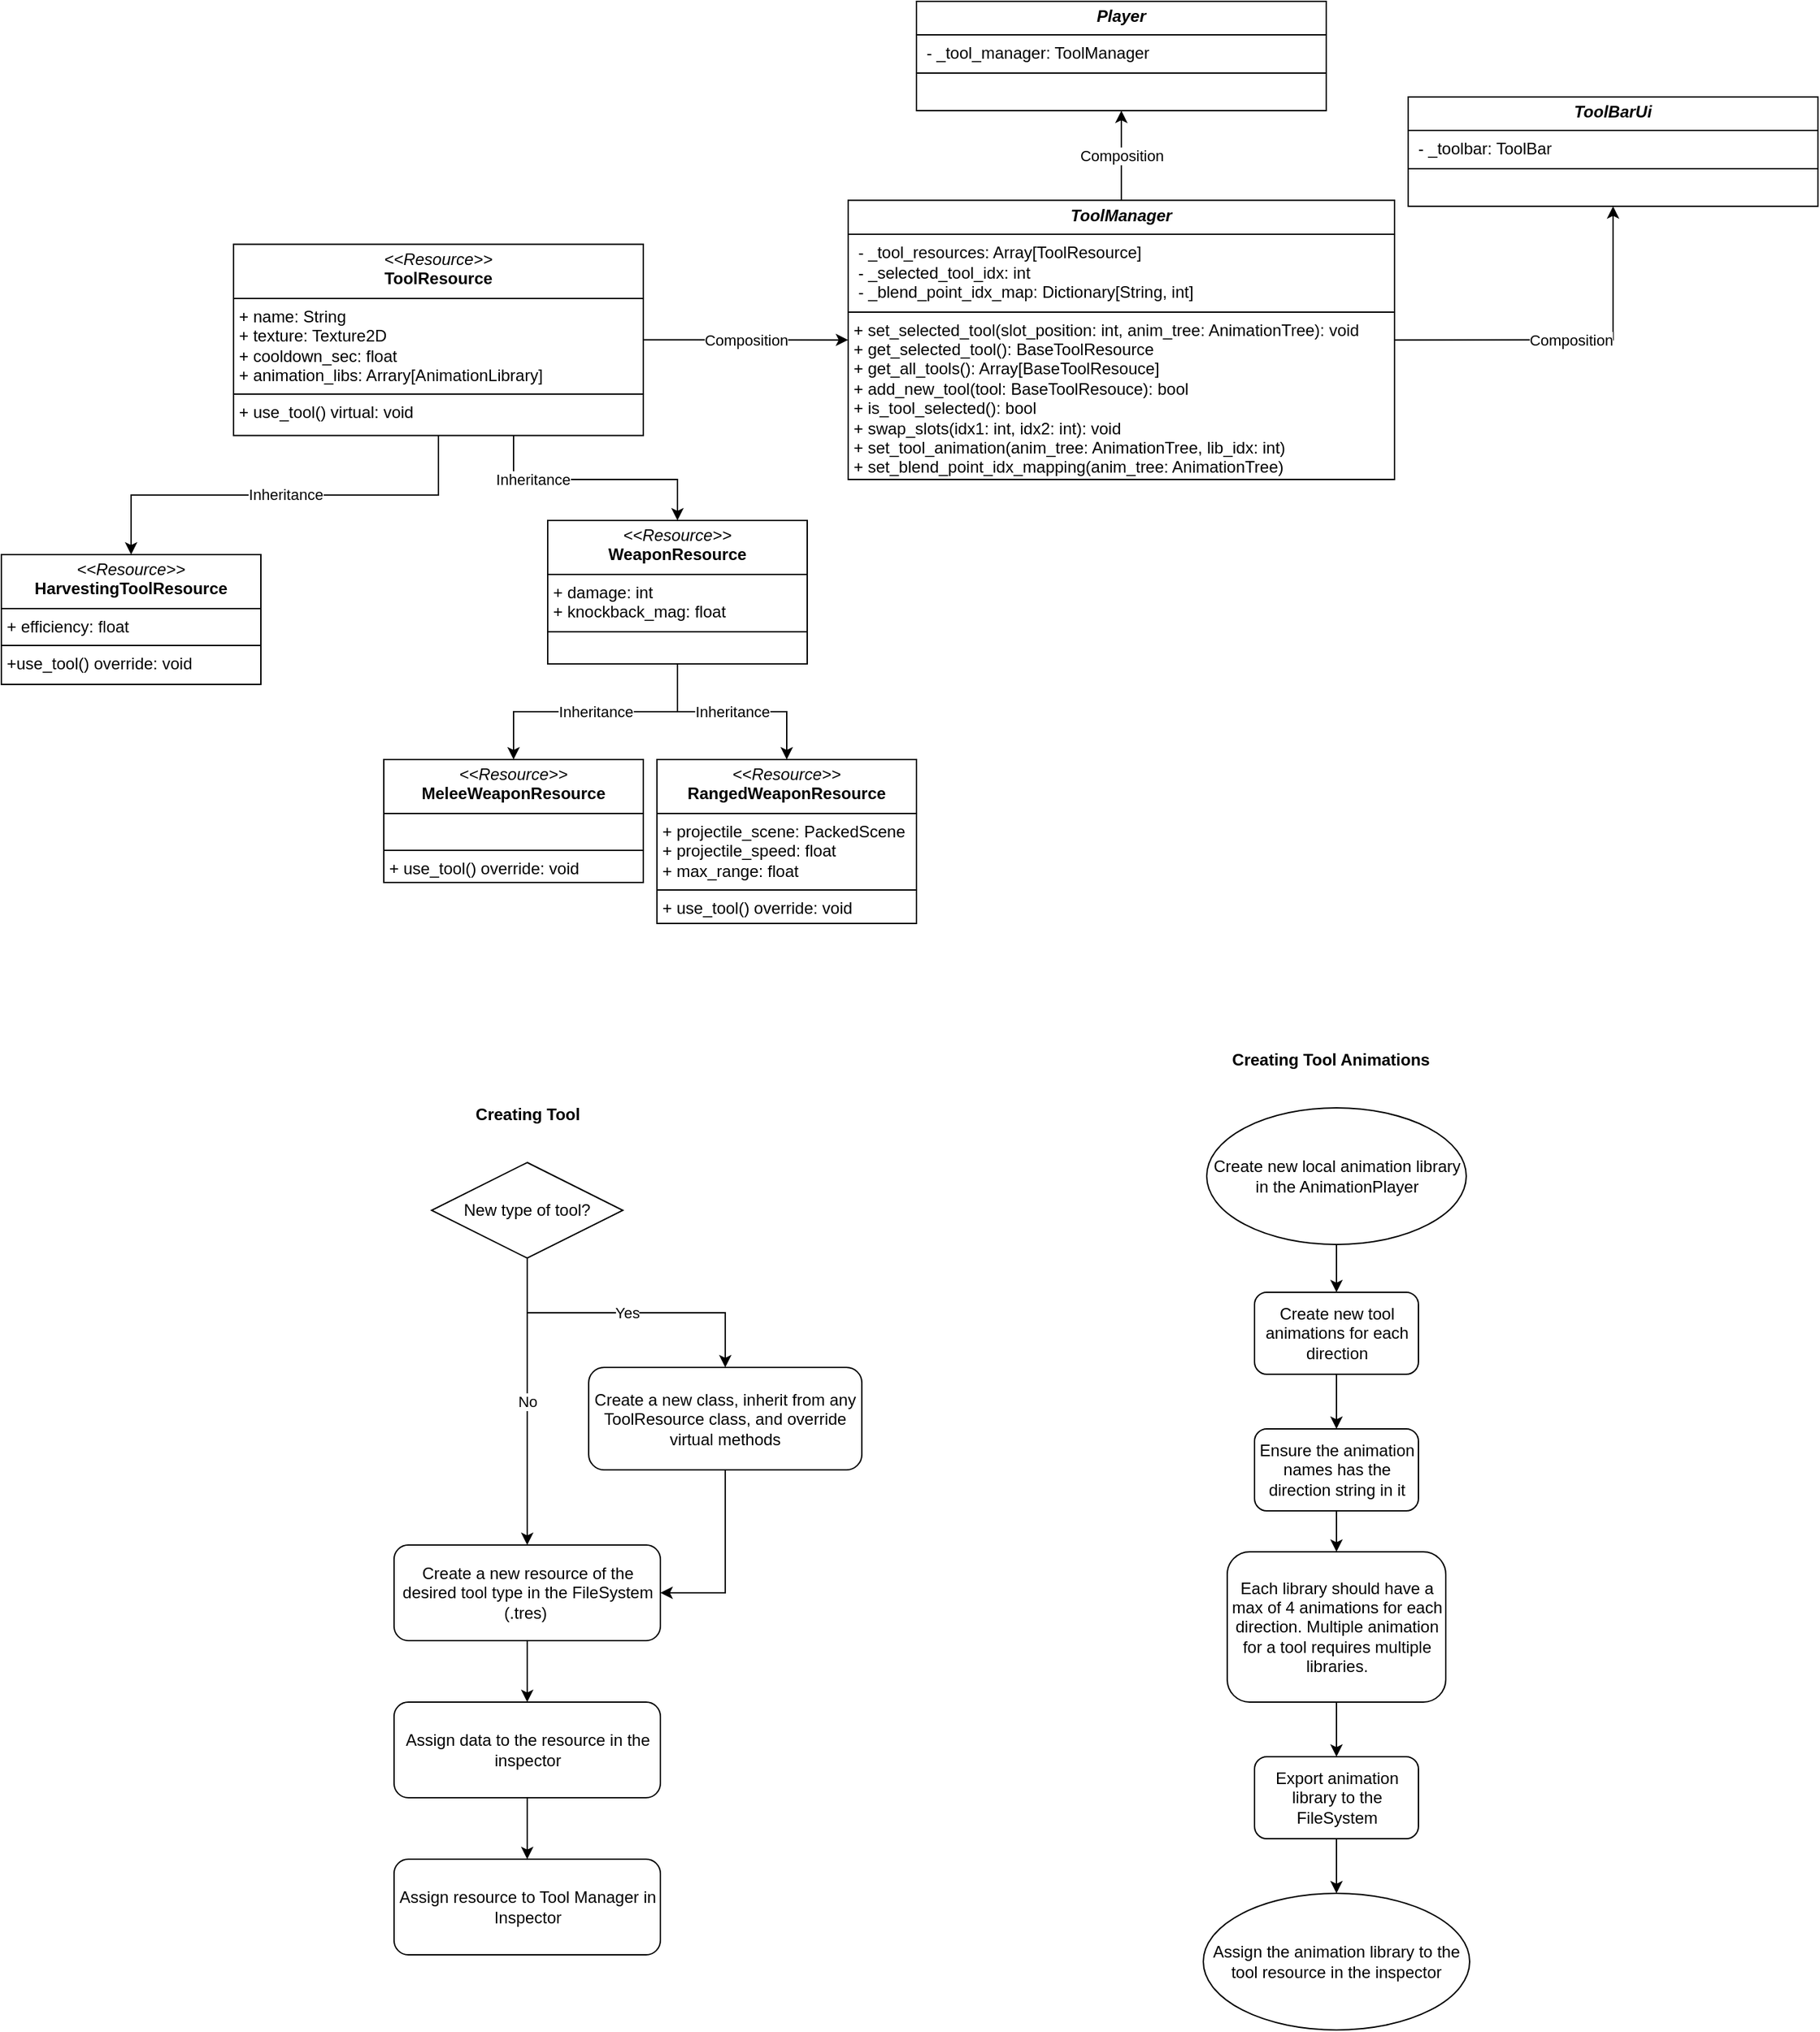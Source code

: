 <mxfile version="28.0.7">
  <diagram name="Page-1" id="_loqRK9usO6gleROTSlI">
    <mxGraphModel dx="2275" dy="-1406" grid="1" gridSize="10" guides="1" tooltips="1" connect="1" arrows="1" fold="1" page="1" pageScale="1" pageWidth="850" pageHeight="1100" math="0" shadow="0">
      <root>
        <mxCell id="0" />
        <mxCell id="1" parent="0" />
        <mxCell id="QgA3izjE_mY8pZIgnn4d-31" value="Composition" style="edgeStyle=orthogonalEdgeStyle;rounded=0;orthogonalLoop=1;jettySize=auto;html=1;entryX=0.5;entryY=1;entryDx=0;entryDy=0;" parent="1" source="QgA3izjE_mY8pZIgnn4d-32" target="gNF1ruejhhysIF4IgIq5-34" edge="1">
          <mxGeometry relative="1" as="geometry">
            <mxPoint x="130" y="2660" as="targetPoint" />
          </mxGeometry>
        </mxCell>
        <mxCell id="QgA3izjE_mY8pZIgnn4d-57" value="Composition" style="edgeStyle=orthogonalEdgeStyle;rounded=0;orthogonalLoop=1;jettySize=auto;html=1;exitX=1;exitY=0.5;exitDx=0;exitDy=0;entryX=0.5;entryY=1;entryDx=0;entryDy=0;" parent="1" source="QgA3izjE_mY8pZIgnn4d-32" target="QgA3izjE_mY8pZIgnn4d-56" edge="1">
          <mxGeometry relative="1" as="geometry" />
        </mxCell>
        <mxCell id="QgA3izjE_mY8pZIgnn4d-32" value="&lt;p style=&quot;margin:0px;margin-top:4px;text-align:center;&quot;&gt;&lt;i&gt;&lt;b&gt;ToolManager&lt;/b&gt;&lt;/i&gt;&lt;/p&gt;&lt;hr size=&quot;1&quot; style=&quot;border-style:solid;&quot;&gt;&lt;p style=&quot;margin:0px;margin-left:4px;&quot;&gt;&lt;span style=&quot;background-color: transparent; color: light-dark(rgb(0, 0, 0), rgb(255, 255, 255));&quot;&gt;&amp;nbsp;- _tool_resources: Array[ToolResource]&lt;/span&gt;&lt;/p&gt;&lt;p style=&quot;margin:0px;margin-left:4px;&quot;&gt;&lt;span style=&quot;background-color: transparent; color: light-dark(rgb(0, 0, 0), rgb(255, 255, 255));&quot;&gt;&amp;nbsp;- _selected_tool_idx: int&lt;/span&gt;&lt;/p&gt;&lt;p style=&quot;margin:0px;margin-left:4px;&quot;&gt;&amp;nbsp;- _blend_point_idx_map: Dictionary[String, int]&lt;/p&gt;&lt;hr size=&quot;1&quot; style=&quot;border-style:solid;&quot;&gt;&lt;p style=&quot;margin:0px;margin-left:4px;&quot;&gt;+ set_selected_tool(slot_position: int, anim_tree: AnimationTree): void&lt;/p&gt;&lt;p style=&quot;margin:0px;margin-left:4px;&quot;&gt;+ get_selected_tool(): BaseToolResource&lt;/p&gt;&lt;p style=&quot;margin:0px;margin-left:4px;&quot;&gt;+ get_all_tools(): Array[BaseToolResouce]&lt;/p&gt;&lt;p style=&quot;margin:0px;margin-left:4px;&quot;&gt;+ add_new_tool(tool: BaseToolResouce): bool&lt;/p&gt;&lt;p style=&quot;margin:0px;margin-left:4px;&quot;&gt;+&amp;nbsp;is_tool_selected(): bool&lt;/p&gt;&lt;p style=&quot;margin:0px;margin-left:4px;&quot;&gt;+ swap_slots(idx1: int, idx2: int): void&lt;/p&gt;&lt;p style=&quot;margin:0px;margin-left:4px;&quot;&gt;+ set_tool_animation(anim_tree: AnimationTree, lib_idx: int)&lt;/p&gt;&lt;p style=&quot;margin:0px;margin-left:4px;&quot;&gt;+ set_blend_point_idx_mapping(anim_tree: AnimationTree)&lt;/p&gt;" style="verticalAlign=top;align=left;overflow=fill;html=1;whiteSpace=wrap;" parent="1" vertex="1">
          <mxGeometry x="-70" y="2735.63" width="400" height="204.37" as="geometry" />
        </mxCell>
        <mxCell id="QgA3izjE_mY8pZIgnn4d-45" value="Inheritance" style="edgeStyle=orthogonalEdgeStyle;rounded=0;orthogonalLoop=1;jettySize=auto;html=1;exitX=0.5;exitY=1;exitDx=0;exitDy=0;entryX=0.5;entryY=0;entryDx=0;entryDy=0;" parent="1" source="QgA3izjE_mY8pZIgnn4d-44" target="QgA3izjE_mY8pZIgnn4d-47" edge="1">
          <mxGeometry x="0.002" relative="1" as="geometry">
            <mxPoint x="-110" y="2995" as="targetPoint" />
            <Array as="points">
              <mxPoint x="-315" y="2890" />
              <mxPoint x="-315" y="2940" />
              <mxPoint x="-195" y="2940" />
            </Array>
            <mxPoint as="offset" />
          </mxGeometry>
        </mxCell>
        <mxCell id="QgA3izjE_mY8pZIgnn4d-49" value="Inheritance" style="edgeStyle=orthogonalEdgeStyle;rounded=0;orthogonalLoop=1;jettySize=auto;html=1;exitX=0.5;exitY=1;exitDx=0;exitDy=0;entryX=0.5;entryY=0;entryDx=0;entryDy=0;" parent="1" source="QgA3izjE_mY8pZIgnn4d-44" target="QgA3izjE_mY8pZIgnn4d-48" edge="1">
          <mxGeometry relative="1" as="geometry" />
        </mxCell>
        <mxCell id="QgA3izjE_mY8pZIgnn4d-55" value="Composition" style="edgeStyle=orthogonalEdgeStyle;rounded=0;orthogonalLoop=1;jettySize=auto;html=1;exitX=1;exitY=0.5;exitDx=0;exitDy=0;entryX=0;entryY=0.5;entryDx=0;entryDy=0;" parent="1" source="QgA3izjE_mY8pZIgnn4d-44" target="QgA3izjE_mY8pZIgnn4d-32" edge="1">
          <mxGeometry relative="1" as="geometry" />
        </mxCell>
        <mxCell id="QgA3izjE_mY8pZIgnn4d-44" value="&lt;p style=&quot;margin:0px;margin-top:4px;text-align:center;&quot;&gt;&lt;i&gt;&amp;lt;&amp;lt;&lt;/i&gt;&lt;i&gt;Resource&lt;/i&gt;&lt;i&gt;&amp;gt;&amp;gt;&lt;/i&gt;&lt;br&gt;&lt;b&gt;ToolResource&lt;/b&gt;&lt;/p&gt;&lt;hr size=&quot;1&quot; style=&quot;border-style:solid;&quot;&gt;&lt;p style=&quot;margin:0px;margin-left:4px;&quot;&gt;&lt;span style=&quot;background-color: transparent; color: light-dark(rgb(0, 0, 0), rgb(255, 255, 255));&quot;&gt;+ name: String&lt;/span&gt;&lt;/p&gt;&lt;p style=&quot;margin: 0px 0px 0px 4px;&quot;&gt;+ texture: Texture2D&lt;/p&gt;&lt;p style=&quot;margin: 0px 0px 0px 4px;&quot;&gt;+ cooldown_sec: float&lt;/p&gt;&lt;p style=&quot;margin: 0px 0px 0px 4px;&quot;&gt;+ animation_libs: Arrary[AnimationLibrary]&lt;/p&gt;&lt;hr size=&quot;1&quot; style=&quot;border-style:solid;&quot;&gt;&lt;p style=&quot;margin:0px;margin-left:4px;&quot;&gt;+ use_tool() virtual: void&lt;/p&gt;" style="verticalAlign=top;align=left;overflow=fill;html=1;whiteSpace=wrap;" parent="1" vertex="1">
          <mxGeometry x="-520" y="2767.81" width="300" height="140" as="geometry" />
        </mxCell>
        <mxCell id="QgA3izjE_mY8pZIgnn4d-53" value="Inheritance" style="edgeStyle=orthogonalEdgeStyle;rounded=0;orthogonalLoop=1;jettySize=auto;html=1;entryX=0.5;entryY=0;entryDx=0;entryDy=0;" parent="1" source="QgA3izjE_mY8pZIgnn4d-47" target="QgA3izjE_mY8pZIgnn4d-52" edge="1">
          <mxGeometry relative="1" as="geometry" />
        </mxCell>
        <mxCell id="QgA3izjE_mY8pZIgnn4d-54" value="Inheritance" style="edgeStyle=orthogonalEdgeStyle;rounded=0;orthogonalLoop=1;jettySize=auto;html=1;entryX=0.5;entryY=0;entryDx=0;entryDy=0;" parent="1" source="QgA3izjE_mY8pZIgnn4d-47" target="QgA3izjE_mY8pZIgnn4d-51" edge="1">
          <mxGeometry relative="1" as="geometry" />
        </mxCell>
        <mxCell id="QgA3izjE_mY8pZIgnn4d-47" value="&lt;p style=&quot;margin:0px;margin-top:4px;text-align:center;&quot;&gt;&lt;i&gt;&amp;lt;&amp;lt;Resource&amp;gt;&amp;gt;&lt;/i&gt;&lt;br&gt;&lt;b&gt;WeaponResource&lt;/b&gt;&lt;/p&gt;&lt;hr size=&quot;1&quot; style=&quot;border-style:solid;&quot;&gt;&lt;p style=&quot;margin: 0px 0px 0px 4px;&quot;&gt;&lt;span style=&quot;background-color: transparent; color: light-dark(rgb(0, 0, 0), rgb(255, 255, 255));&quot;&gt;+ damage: int&lt;/span&gt;&lt;/p&gt;&lt;p style=&quot;margin: 0px 0px 0px 4px;&quot;&gt;+ knockback_mag: float&lt;/p&gt;&lt;hr size=&quot;1&quot; style=&quot;border-style:solid;&quot;&gt;&lt;p style=&quot;margin: 0px 0px 0px 4px;&quot;&gt;&lt;br&gt;&lt;/p&gt;" style="verticalAlign=top;align=left;overflow=fill;html=1;whiteSpace=wrap;" parent="1" vertex="1">
          <mxGeometry x="-290" y="2970" width="190" height="105" as="geometry" />
        </mxCell>
        <mxCell id="QgA3izjE_mY8pZIgnn4d-48" value="&lt;p style=&quot;margin:0px;margin-top:4px;text-align:center;&quot;&gt;&lt;i&gt;&amp;lt;&amp;lt;Resource&amp;gt;&amp;gt;&lt;/i&gt;&lt;br&gt;&lt;b&gt;HarvestingToolResource&lt;/b&gt;&lt;/p&gt;&lt;hr size=&quot;1&quot; style=&quot;border-style:solid;&quot;&gt;&lt;p style=&quot;margin: 0px 0px 0px 4px;&quot;&gt;&lt;span style=&quot;background-color: transparent; color: light-dark(rgb(0, 0, 0), rgb(255, 255, 255));&quot;&gt;+ efficiency: float&lt;/span&gt;&lt;/p&gt;&lt;hr size=&quot;1&quot; style=&quot;border-style:solid;&quot;&gt;&lt;p style=&quot;margin: 0px 0px 0px 4px;&quot;&gt;+use_tool() override: void&lt;/p&gt;&lt;p style=&quot;margin: 0px 0px 0px 4px;&quot;&gt;&lt;br&gt;&lt;/p&gt;" style="verticalAlign=top;align=left;overflow=fill;html=1;whiteSpace=wrap;" parent="1" vertex="1">
          <mxGeometry x="-690" y="2995" width="190" height="95" as="geometry" />
        </mxCell>
        <mxCell id="QgA3izjE_mY8pZIgnn4d-51" value="&lt;p style=&quot;margin:0px;margin-top:4px;text-align:center;&quot;&gt;&lt;i&gt;&amp;lt;&amp;lt;Resource&amp;gt;&amp;gt;&lt;/i&gt;&lt;br&gt;&lt;b&gt;MeleeWeaponResource&lt;/b&gt;&lt;/p&gt;&lt;hr size=&quot;1&quot; style=&quot;border-style:solid;&quot;&gt;&lt;p style=&quot;margin: 0px 0px 0px 4px;&quot;&gt;&lt;span style=&quot;background-color: transparent; color: light-dark(rgb(0, 0, 0), rgb(255, 255, 255));&quot;&gt;&lt;br&gt;&lt;/span&gt;&lt;/p&gt;&lt;hr size=&quot;1&quot; style=&quot;border-style:solid;&quot;&gt;&lt;p style=&quot;margin: 0px 0px 0px 4px;&quot;&gt;+ use_tool() override: void&lt;/p&gt;" style="verticalAlign=top;align=left;overflow=fill;html=1;whiteSpace=wrap;" parent="1" vertex="1">
          <mxGeometry x="-410" y="3145" width="190" height="90" as="geometry" />
        </mxCell>
        <mxCell id="QgA3izjE_mY8pZIgnn4d-52" value="&lt;p style=&quot;margin:0px;margin-top:4px;text-align:center;&quot;&gt;&lt;i&gt;&amp;lt;&amp;lt;Resource&amp;gt;&amp;gt;&lt;/i&gt;&lt;br&gt;&lt;b&gt;RangedWeaponResource&lt;/b&gt;&lt;/p&gt;&lt;hr size=&quot;1&quot; style=&quot;border-style:solid;&quot;&gt;&lt;p style=&quot;margin: 0px 0px 0px 4px;&quot;&gt;+ projectile_scene: PackedScene&lt;/p&gt;&lt;p style=&quot;margin: 0px 0px 0px 4px;&quot;&gt;+ projectile_speed: float&lt;/p&gt;&lt;p style=&quot;margin: 0px 0px 0px 4px;&quot;&gt;+ max_range: float&lt;/p&gt;&lt;hr size=&quot;1&quot; style=&quot;border-style:solid;&quot;&gt;&lt;p style=&quot;margin: 0px 0px 0px 4px;&quot;&gt;+ use_tool() override: void&lt;/p&gt;" style="verticalAlign=top;align=left;overflow=fill;html=1;whiteSpace=wrap;" parent="1" vertex="1">
          <mxGeometry x="-210" y="3145" width="190" height="120" as="geometry" />
        </mxCell>
        <mxCell id="QgA3izjE_mY8pZIgnn4d-56" value="&lt;p style=&quot;margin:0px;margin-top:4px;text-align:center;&quot;&gt;&lt;i&gt;&lt;b&gt;ToolBarUi&lt;/b&gt;&lt;/i&gt;&lt;/p&gt;&lt;hr size=&quot;1&quot; style=&quot;border-style:solid;&quot;&gt;&lt;p style=&quot;margin:0px;margin-left:4px;&quot;&gt;&lt;span style=&quot;background-color: transparent; color: light-dark(rgb(0, 0, 0), rgb(255, 255, 255));&quot;&gt;&amp;nbsp;-&lt;/span&gt;&lt;span style=&quot;background-color: transparent; color: light-dark(rgb(0, 0, 0), rgb(255, 255, 255));&quot;&gt;&amp;nbsp;_toolbar: ToolBar&lt;/span&gt;&lt;span style=&quot;background-color: transparent; color: light-dark(rgb(0, 0, 0), rgb(255, 255, 255));&quot;&gt;&lt;br&gt;&lt;/span&gt;&lt;/p&gt;&lt;hr size=&quot;1&quot; style=&quot;border-style:solid;&quot;&gt;&lt;p style=&quot;margin:0px;margin-left:4px;&quot;&gt;&lt;br&gt;&lt;/p&gt;" style="verticalAlign=top;align=left;overflow=fill;html=1;whiteSpace=wrap;" parent="1" vertex="1">
          <mxGeometry x="340" y="2660" width="300" height="80" as="geometry" />
        </mxCell>
        <mxCell id="gNF1ruejhhysIF4IgIq5-3" value="" style="edgeStyle=orthogonalEdgeStyle;rounded=0;orthogonalLoop=1;jettySize=auto;html=1;" parent="1" source="gNF1ruejhhysIF4IgIq5-1" target="gNF1ruejhhysIF4IgIq5-2" edge="1">
          <mxGeometry relative="1" as="geometry" />
        </mxCell>
        <mxCell id="gNF1ruejhhysIF4IgIq5-1" value="Create new local animation library in the AnimationPlayer" style="ellipse;whiteSpace=wrap;html=1;" parent="1" vertex="1">
          <mxGeometry x="192.5" y="3400" width="190" height="100" as="geometry" />
        </mxCell>
        <mxCell id="gNF1ruejhhysIF4IgIq5-5" value="" style="edgeStyle=orthogonalEdgeStyle;rounded=0;orthogonalLoop=1;jettySize=auto;html=1;" parent="1" source="gNF1ruejhhysIF4IgIq5-2" target="gNF1ruejhhysIF4IgIq5-4" edge="1">
          <mxGeometry relative="1" as="geometry" />
        </mxCell>
        <mxCell id="gNF1ruejhhysIF4IgIq5-2" value="Create new tool animations for each direction" style="rounded=1;whiteSpace=wrap;html=1;" parent="1" vertex="1">
          <mxGeometry x="227.5" y="3535" width="120" height="60" as="geometry" />
        </mxCell>
        <mxCell id="gNF1ruejhhysIF4IgIq5-13" value="" style="edgeStyle=orthogonalEdgeStyle;rounded=0;orthogonalLoop=1;jettySize=auto;html=1;" parent="1" source="gNF1ruejhhysIF4IgIq5-4" target="gNF1ruejhhysIF4IgIq5-12" edge="1">
          <mxGeometry relative="1" as="geometry" />
        </mxCell>
        <mxCell id="gNF1ruejhhysIF4IgIq5-4" value="Ensure the animation names has the direction string in it" style="rounded=1;whiteSpace=wrap;html=1;" parent="1" vertex="1">
          <mxGeometry x="227.5" y="3635" width="120" height="60" as="geometry" />
        </mxCell>
        <mxCell id="gNF1ruejhhysIF4IgIq5-15" value="" style="edgeStyle=orthogonalEdgeStyle;rounded=0;orthogonalLoop=1;jettySize=auto;html=1;" parent="1" source="gNF1ruejhhysIF4IgIq5-6" target="gNF1ruejhhysIF4IgIq5-10" edge="1">
          <mxGeometry relative="1" as="geometry" />
        </mxCell>
        <mxCell id="gNF1ruejhhysIF4IgIq5-6" value="Export animation library to the FileSystem" style="rounded=1;whiteSpace=wrap;html=1;" parent="1" vertex="1">
          <mxGeometry x="227.5" y="3875" width="120" height="60" as="geometry" />
        </mxCell>
        <mxCell id="gNF1ruejhhysIF4IgIq5-10" value="Assign the animation library to the tool resource in the inspector" style="ellipse;whiteSpace=wrap;html=1;" parent="1" vertex="1">
          <mxGeometry x="190" y="3975" width="195" height="100" as="geometry" />
        </mxCell>
        <mxCell id="gNF1ruejhhysIF4IgIq5-14" value="" style="edgeStyle=orthogonalEdgeStyle;rounded=0;orthogonalLoop=1;jettySize=auto;html=1;" parent="1" source="gNF1ruejhhysIF4IgIq5-12" target="gNF1ruejhhysIF4IgIq5-6" edge="1">
          <mxGeometry relative="1" as="geometry" />
        </mxCell>
        <mxCell id="gNF1ruejhhysIF4IgIq5-12" value="Each library should have a max of 4 animations for each direction. Multiple animation for a tool requires multiple libraries." style="rounded=1;whiteSpace=wrap;html=1;" parent="1" vertex="1">
          <mxGeometry x="207.5" y="3725" width="160" height="110" as="geometry" />
        </mxCell>
        <mxCell id="gNF1ruejhhysIF4IgIq5-16" value="&lt;b&gt;Creating Tool Animations&lt;/b&gt;" style="text;html=1;align=center;verticalAlign=middle;resizable=0;points=[];autosize=1;strokeColor=none;fillColor=none;" parent="1" vertex="1">
          <mxGeometry x="197.5" y="3350" width="170" height="30" as="geometry" />
        </mxCell>
        <mxCell id="gNF1ruejhhysIF4IgIq5-17" value="&lt;b&gt;Creating Tool&lt;/b&gt;" style="text;html=1;align=center;verticalAlign=middle;resizable=0;points=[];autosize=1;strokeColor=none;fillColor=none;" parent="1" vertex="1">
          <mxGeometry x="-355" y="3390" width="100" height="30" as="geometry" />
        </mxCell>
        <mxCell id="gNF1ruejhhysIF4IgIq5-33" value="" style="edgeStyle=orthogonalEdgeStyle;rounded=0;orthogonalLoop=1;jettySize=auto;html=1;" parent="1" source="gNF1ruejhhysIF4IgIq5-21" target="gNF1ruejhhysIF4IgIq5-32" edge="1">
          <mxGeometry relative="1" as="geometry" />
        </mxCell>
        <mxCell id="gNF1ruejhhysIF4IgIq5-21" value="Create a new resource of the desired tool type in the FileSystem (.tres)&amp;nbsp;" style="rounded=1;whiteSpace=wrap;html=1;" parent="1" vertex="1">
          <mxGeometry x="-402.5" y="3720" width="195" height="70" as="geometry" />
        </mxCell>
        <mxCell id="gNF1ruejhhysIF4IgIq5-27" value="Yes" style="edgeStyle=orthogonalEdgeStyle;rounded=0;orthogonalLoop=1;jettySize=auto;html=1;entryX=0.5;entryY=0;entryDx=0;entryDy=0;" parent="1" source="gNF1ruejhhysIF4IgIq5-23" target="gNF1ruejhhysIF4IgIq5-24" edge="1">
          <mxGeometry relative="1" as="geometry" />
        </mxCell>
        <mxCell id="gNF1ruejhhysIF4IgIq5-31" value="No" style="edgeStyle=orthogonalEdgeStyle;rounded=0;orthogonalLoop=1;jettySize=auto;html=1;" parent="1" source="gNF1ruejhhysIF4IgIq5-23" target="gNF1ruejhhysIF4IgIq5-21" edge="1">
          <mxGeometry relative="1" as="geometry" />
        </mxCell>
        <mxCell id="gNF1ruejhhysIF4IgIq5-23" value="New type of tool?" style="rhombus;whiteSpace=wrap;html=1;" parent="1" vertex="1">
          <mxGeometry x="-375" y="3440" width="140" height="70" as="geometry" />
        </mxCell>
        <mxCell id="gNF1ruejhhysIF4IgIq5-30" style="edgeStyle=orthogonalEdgeStyle;rounded=0;orthogonalLoop=1;jettySize=auto;html=1;entryX=1;entryY=0.5;entryDx=0;entryDy=0;" parent="1" source="gNF1ruejhhysIF4IgIq5-24" target="gNF1ruejhhysIF4IgIq5-21" edge="1">
          <mxGeometry relative="1" as="geometry" />
        </mxCell>
        <mxCell id="gNF1ruejhhysIF4IgIq5-24" value="Create a new class, inherit from any ToolResource class, and override virtual methods" style="rounded=1;whiteSpace=wrap;html=1;" parent="1" vertex="1">
          <mxGeometry x="-260" y="3590" width="200" height="75" as="geometry" />
        </mxCell>
        <mxCell id="b3SMdrg9AmwqVpzEfQq1-2" value="" style="edgeStyle=orthogonalEdgeStyle;rounded=0;orthogonalLoop=1;jettySize=auto;html=1;" edge="1" parent="1" source="gNF1ruejhhysIF4IgIq5-32" target="b3SMdrg9AmwqVpzEfQq1-1">
          <mxGeometry relative="1" as="geometry" />
        </mxCell>
        <mxCell id="gNF1ruejhhysIF4IgIq5-32" value="Assign data to the resource in the inspector" style="rounded=1;whiteSpace=wrap;html=1;" parent="1" vertex="1">
          <mxGeometry x="-402.5" y="3835" width="195" height="70" as="geometry" />
        </mxCell>
        <mxCell id="gNF1ruejhhysIF4IgIq5-34" value="&lt;p style=&quot;margin:0px;margin-top:4px;text-align:center;&quot;&gt;&lt;i&gt;&lt;b&gt;Player&lt;/b&gt;&lt;/i&gt;&lt;/p&gt;&lt;hr size=&quot;1&quot; style=&quot;border-style:solid;&quot;&gt;&lt;p style=&quot;margin:0px;margin-left:4px;&quot;&gt;&lt;span style=&quot;background-color: transparent; color: light-dark(rgb(0, 0, 0), rgb(255, 255, 255));&quot;&gt;&amp;nbsp;- _tool_manager: ToolManager&lt;/span&gt;&lt;span style=&quot;background-color: transparent; color: light-dark(rgb(0, 0, 0), rgb(255, 255, 255));&quot;&gt;&lt;br&gt;&lt;/span&gt;&lt;/p&gt;&lt;hr size=&quot;1&quot; style=&quot;border-style:solid;&quot;&gt;&lt;p style=&quot;margin:0px;margin-left:4px;&quot;&gt;&lt;br&gt;&lt;/p&gt;" style="verticalAlign=top;align=left;overflow=fill;html=1;whiteSpace=wrap;" parent="1" vertex="1">
          <mxGeometry x="-20" y="2590" width="300" height="80" as="geometry" />
        </mxCell>
        <mxCell id="b3SMdrg9AmwqVpzEfQq1-1" value="Assign resource to Tool Manager in Inspector" style="rounded=1;whiteSpace=wrap;html=1;" vertex="1" parent="1">
          <mxGeometry x="-402.5" y="3950" width="195" height="70" as="geometry" />
        </mxCell>
      </root>
    </mxGraphModel>
  </diagram>
</mxfile>
